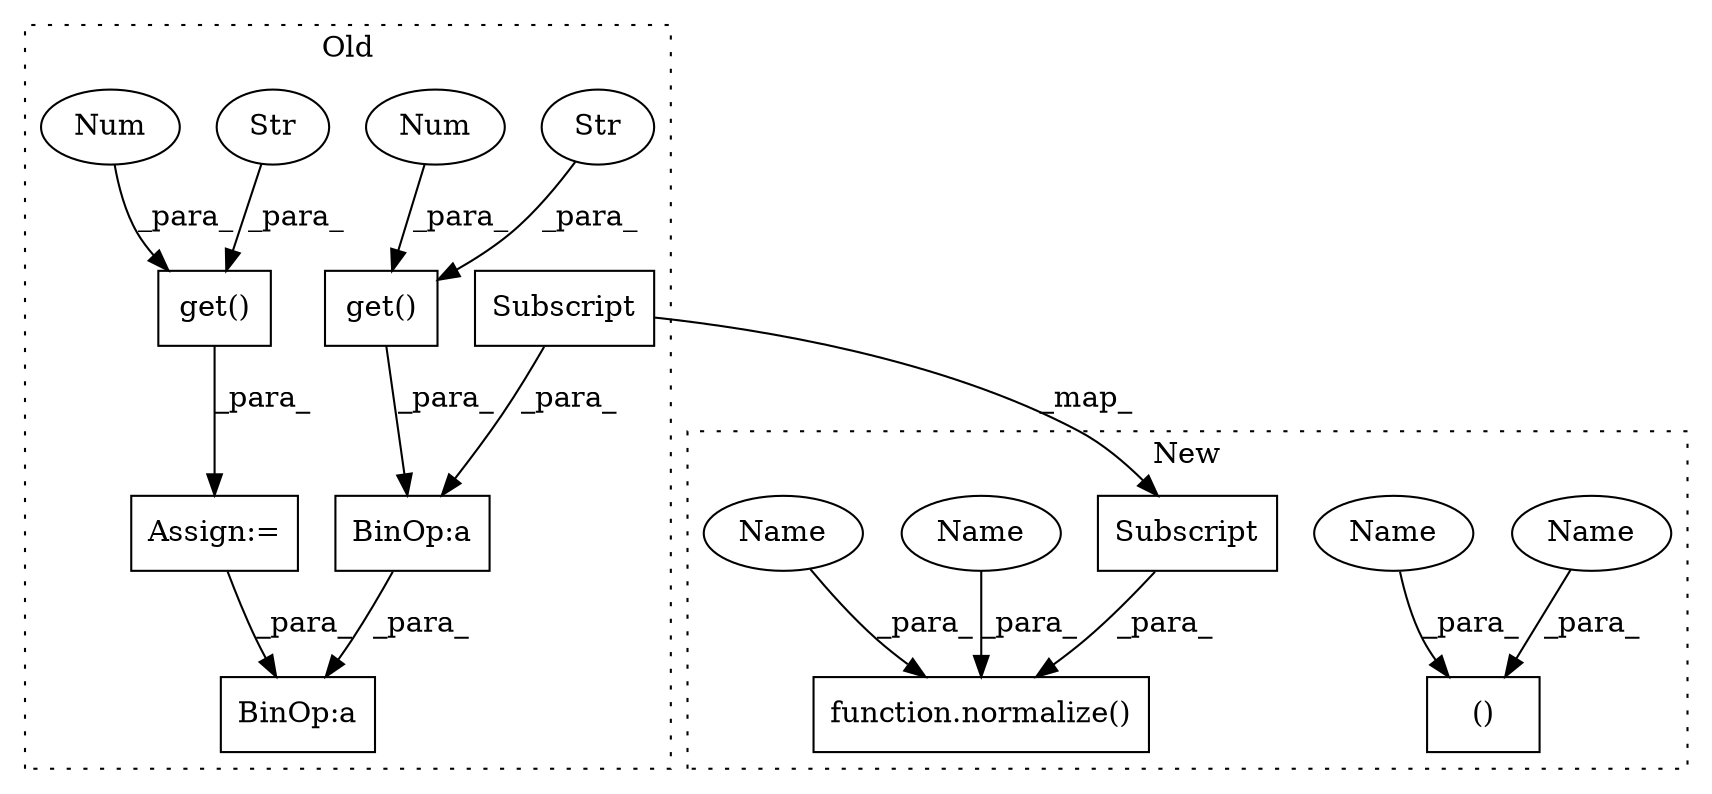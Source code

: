 digraph G {
subgraph cluster0 {
1 [label="get()" a="75" s="1527,1579" l="22,1" shape="box"];
3 [label="BinOp:a" a="82" s="1683" l="3" shape="box"];
5 [label="Subscript" a="63" s="1670,0" l="13,0" shape="box"];
6 [label="BinOp:a" a="82" s="1696" l="3" shape="box"];
7 [label="Str" a="66" s="1549" l="11" shape="ellipse"];
8 [label="Num" a="76" s="1562" l="17" shape="ellipse"];
9 [label="get()" a="75" s="1600,1652" l="22,1" shape="box"];
10 [label="Str" a="66" s="1622" l="10" shape="ellipse"];
11 [label="Num" a="76" s="1634" l="18" shape="ellipse"];
12 [label="Assign:=" a="68" s="1597" l="3" shape="box"];
label = "Old";
style="dotted";
}
subgraph cluster1 {
2 [label="function.normalize()" a="75" s="1744,1788" l="10,1" shape="box"];
4 [label="Subscript" a="63" s="1754,0" l="13,0" shape="box"];
13 [label="()" a="54" s="1654" l="10" shape="box"];
14 [label="Name" a="87" s="1656" l="8" shape="ellipse"];
15 [label="Name" a="87" s="1780" l="8" shape="ellipse"];
16 [label="Name" a="87" s="1645" l="9" shape="ellipse"];
17 [label="Name" a="87" s="1769" l="9" shape="ellipse"];
label = "New";
style="dotted";
}
1 -> 3 [label="_para_"];
3 -> 6 [label="_para_"];
4 -> 2 [label="_para_"];
5 -> 4 [label="_map_"];
5 -> 3 [label="_para_"];
7 -> 1 [label="_para_"];
8 -> 1 [label="_para_"];
9 -> 12 [label="_para_"];
10 -> 9 [label="_para_"];
11 -> 9 [label="_para_"];
12 -> 6 [label="_para_"];
14 -> 13 [label="_para_"];
15 -> 2 [label="_para_"];
16 -> 13 [label="_para_"];
17 -> 2 [label="_para_"];
}